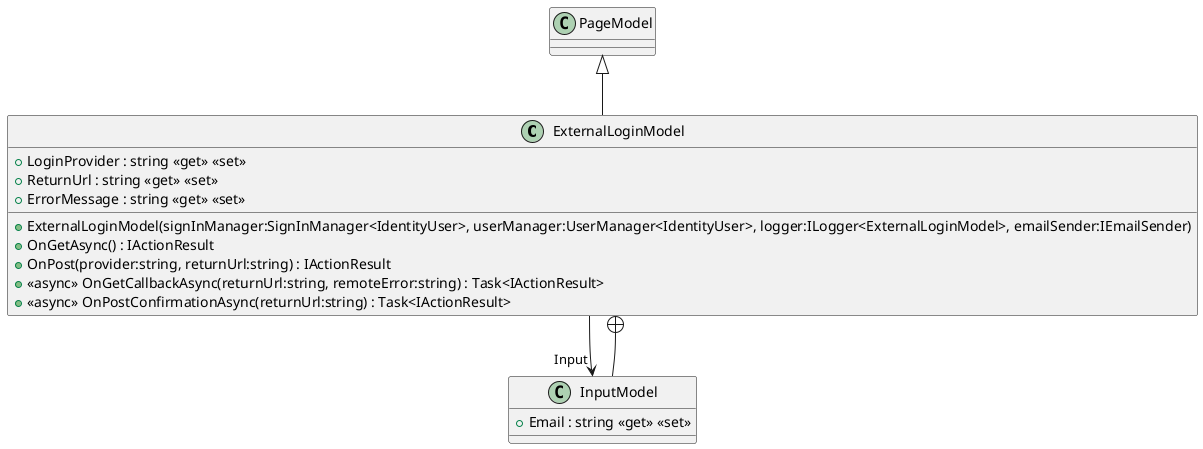 @startuml
class ExternalLoginModel {
    + ExternalLoginModel(signInManager:SignInManager<IdentityUser>, userManager:UserManager<IdentityUser>, logger:ILogger<ExternalLoginModel>, emailSender:IEmailSender)
    + LoginProvider : string <<get>> <<set>>
    + ReturnUrl : string <<get>> <<set>>
    + ErrorMessage : string <<get>> <<set>>
    + OnGetAsync() : IActionResult
    + OnPost(provider:string, returnUrl:string) : IActionResult
    + <<async>> OnGetCallbackAsync(returnUrl:string, remoteError:string) : Task<IActionResult>
    + <<async>> OnPostConfirmationAsync(returnUrl:string) : Task<IActionResult>
}
class InputModel {
    + Email : string <<get>> <<set>>
}
PageModel <|-- ExternalLoginModel
ExternalLoginModel --> "Input" InputModel
ExternalLoginModel +-- InputModel
@enduml
